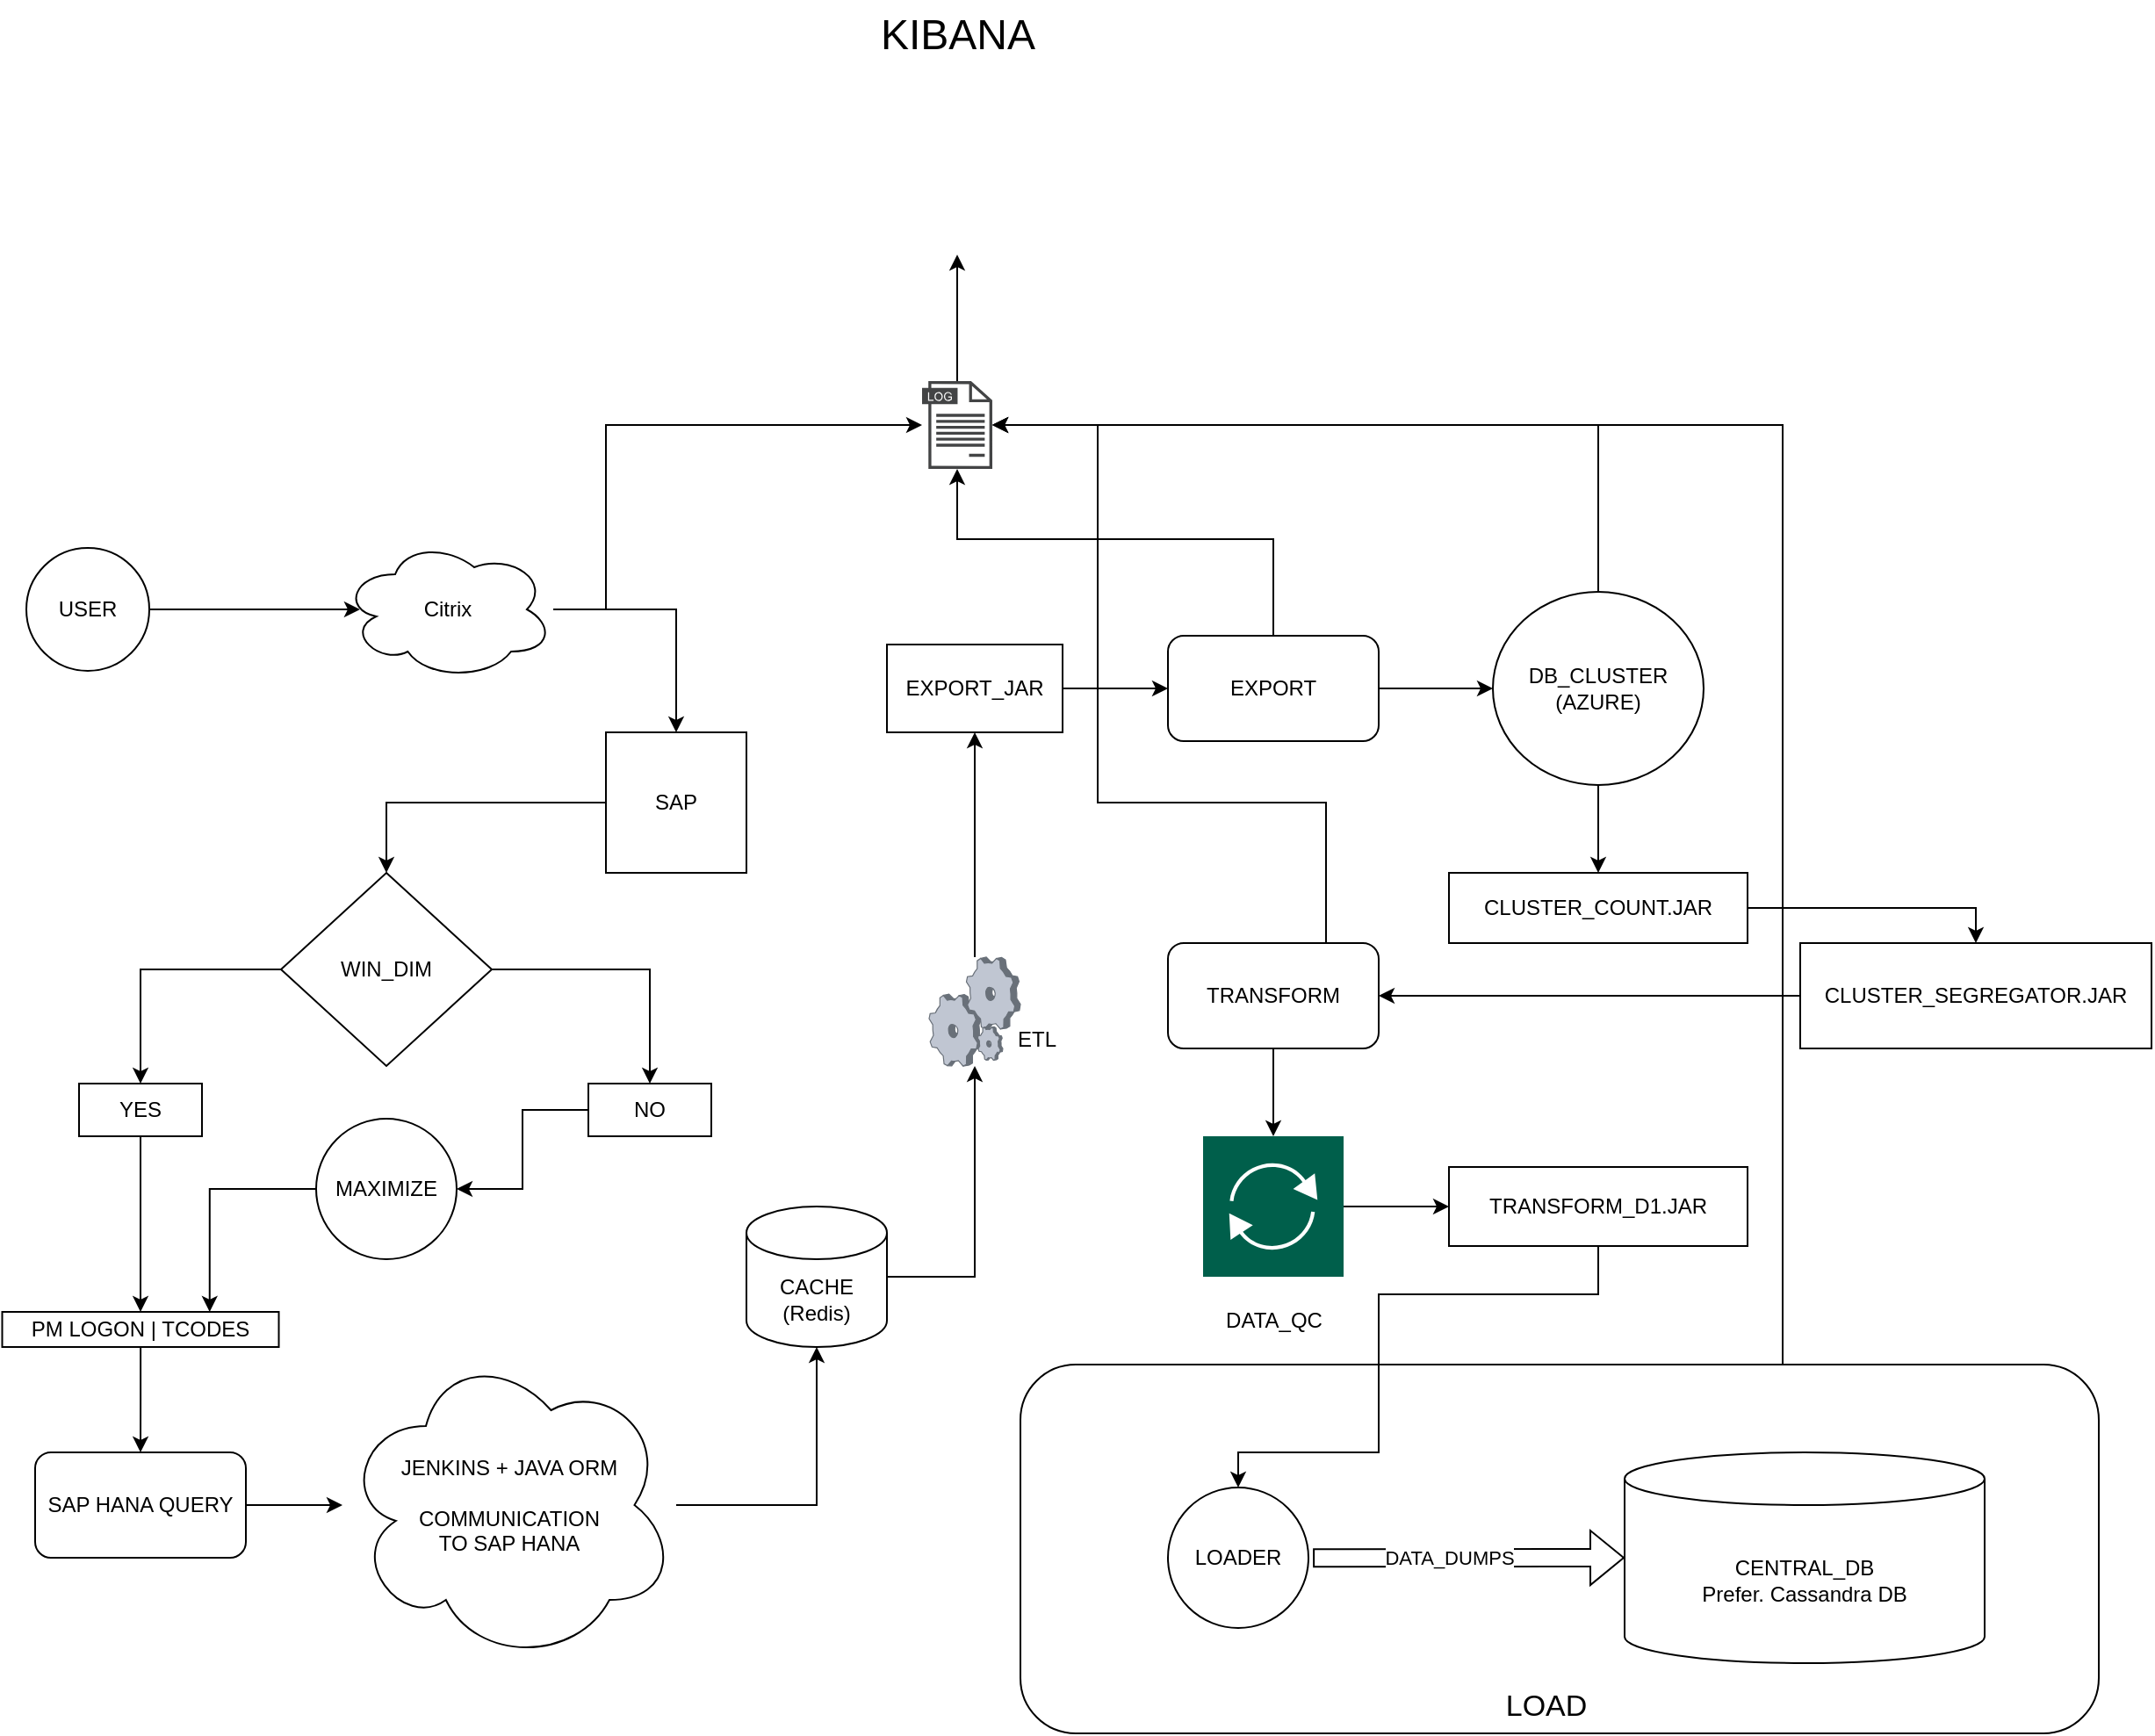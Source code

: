 <mxfile version="21.6.6" type="github">
  <diagram name="Page-1" id="rAJusWwseQRQkeMzs5lN">
    <mxGraphModel dx="2206" dy="2189" grid="1" gridSize="10" guides="1" tooltips="1" connect="1" arrows="1" fold="1" page="1" pageScale="1" pageWidth="850" pageHeight="1100" math="0" shadow="0">
      <root>
        <mxCell id="0" />
        <mxCell id="1" parent="0" />
        <mxCell id="-5sroB3yIWBTUZC9f_Cw-85" style="edgeStyle=orthogonalEdgeStyle;rounded=0;orthogonalLoop=1;jettySize=auto;html=1;" edge="1" parent="1" source="-5sroB3yIWBTUZC9f_Cw-76" target="-5sroB3yIWBTUZC9f_Cw-78">
          <mxGeometry relative="1" as="geometry">
            <Array as="points">
              <mxPoint x="1160" y="45" />
            </Array>
          </mxGeometry>
        </mxCell>
        <mxCell id="-5sroB3yIWBTUZC9f_Cw-76" value="" style="rounded=1;whiteSpace=wrap;html=1;" vertex="1" parent="1">
          <mxGeometry x="726" y="580" width="614" height="210" as="geometry" />
        </mxCell>
        <mxCell id="-5sroB3yIWBTUZC9f_Cw-8" style="edgeStyle=orthogonalEdgeStyle;rounded=0;orthogonalLoop=1;jettySize=auto;html=1;entryX=0.5;entryY=0;entryDx=0;entryDy=0;" edge="1" parent="1" source="-5sroB3yIWBTUZC9f_Cw-1" target="-5sroB3yIWBTUZC9f_Cw-7">
          <mxGeometry relative="1" as="geometry" />
        </mxCell>
        <mxCell id="-5sroB3yIWBTUZC9f_Cw-1" value="SAP" style="whiteSpace=wrap;html=1;aspect=fixed;" vertex="1" parent="1">
          <mxGeometry x="490" y="220" width="80" height="80" as="geometry" />
        </mxCell>
        <mxCell id="-5sroB3yIWBTUZC9f_Cw-5" style="edgeStyle=orthogonalEdgeStyle;rounded=0;orthogonalLoop=1;jettySize=auto;html=1;entryX=0.083;entryY=0.5;entryDx=0;entryDy=0;entryPerimeter=0;" edge="1" parent="1" source="-5sroB3yIWBTUZC9f_Cw-3" target="-5sroB3yIWBTUZC9f_Cw-4">
          <mxGeometry relative="1" as="geometry" />
        </mxCell>
        <mxCell id="-5sroB3yIWBTUZC9f_Cw-3" value="USER" style="ellipse;whiteSpace=wrap;html=1;" vertex="1" parent="1">
          <mxGeometry x="160" y="115" width="70" height="70" as="geometry" />
        </mxCell>
        <mxCell id="-5sroB3yIWBTUZC9f_Cw-6" style="edgeStyle=orthogonalEdgeStyle;rounded=0;orthogonalLoop=1;jettySize=auto;html=1;" edge="1" parent="1" source="-5sroB3yIWBTUZC9f_Cw-4" target="-5sroB3yIWBTUZC9f_Cw-1">
          <mxGeometry relative="1" as="geometry" />
        </mxCell>
        <mxCell id="-5sroB3yIWBTUZC9f_Cw-80" style="edgeStyle=orthogonalEdgeStyle;rounded=0;orthogonalLoop=1;jettySize=auto;html=1;" edge="1" parent="1" source="-5sroB3yIWBTUZC9f_Cw-4" target="-5sroB3yIWBTUZC9f_Cw-78">
          <mxGeometry relative="1" as="geometry">
            <Array as="points">
              <mxPoint x="490" y="150" />
              <mxPoint x="490" y="45" />
            </Array>
          </mxGeometry>
        </mxCell>
        <mxCell id="-5sroB3yIWBTUZC9f_Cw-4" value="Citrix" style="ellipse;shape=cloud;whiteSpace=wrap;html=1;" vertex="1" parent="1">
          <mxGeometry x="340" y="110" width="120" height="80" as="geometry" />
        </mxCell>
        <mxCell id="-5sroB3yIWBTUZC9f_Cw-10" style="edgeStyle=orthogonalEdgeStyle;rounded=0;orthogonalLoop=1;jettySize=auto;html=1;entryX=0.5;entryY=0;entryDx=0;entryDy=0;" edge="1" parent="1" source="-5sroB3yIWBTUZC9f_Cw-7" target="-5sroB3yIWBTUZC9f_Cw-9">
          <mxGeometry relative="1" as="geometry" />
        </mxCell>
        <mxCell id="-5sroB3yIWBTUZC9f_Cw-12" style="edgeStyle=orthogonalEdgeStyle;rounded=0;orthogonalLoop=1;jettySize=auto;html=1;" edge="1" parent="1" source="-5sroB3yIWBTUZC9f_Cw-7" target="-5sroB3yIWBTUZC9f_Cw-11">
          <mxGeometry relative="1" as="geometry" />
        </mxCell>
        <mxCell id="-5sroB3yIWBTUZC9f_Cw-7" value="WIN_DIM" style="rhombus;whiteSpace=wrap;html=1;" vertex="1" parent="1">
          <mxGeometry x="305" y="300" width="120" height="110" as="geometry" />
        </mxCell>
        <mxCell id="-5sroB3yIWBTUZC9f_Cw-17" style="edgeStyle=orthogonalEdgeStyle;rounded=0;orthogonalLoop=1;jettySize=auto;html=1;" edge="1" parent="1" source="-5sroB3yIWBTUZC9f_Cw-9" target="-5sroB3yIWBTUZC9f_Cw-16">
          <mxGeometry relative="1" as="geometry" />
        </mxCell>
        <mxCell id="-5sroB3yIWBTUZC9f_Cw-9" value="NO" style="rounded=0;whiteSpace=wrap;html=1;" vertex="1" parent="1">
          <mxGeometry x="480" y="420" width="70" height="30" as="geometry" />
        </mxCell>
        <mxCell id="-5sroB3yIWBTUZC9f_Cw-15" style="edgeStyle=orthogonalEdgeStyle;rounded=0;orthogonalLoop=1;jettySize=auto;html=1;entryX=0.5;entryY=0;entryDx=0;entryDy=0;" edge="1" parent="1" source="-5sroB3yIWBTUZC9f_Cw-11" target="-5sroB3yIWBTUZC9f_Cw-14">
          <mxGeometry relative="1" as="geometry" />
        </mxCell>
        <mxCell id="-5sroB3yIWBTUZC9f_Cw-11" value="YES" style="rounded=0;whiteSpace=wrap;html=1;" vertex="1" parent="1">
          <mxGeometry x="190" y="420" width="70" height="30" as="geometry" />
        </mxCell>
        <mxCell id="-5sroB3yIWBTUZC9f_Cw-20" style="edgeStyle=orthogonalEdgeStyle;rounded=0;orthogonalLoop=1;jettySize=auto;html=1;" edge="1" parent="1" source="-5sroB3yIWBTUZC9f_Cw-14">
          <mxGeometry relative="1" as="geometry">
            <mxPoint x="225" y="630" as="targetPoint" />
          </mxGeometry>
        </mxCell>
        <mxCell id="-5sroB3yIWBTUZC9f_Cw-14" value="PM LOGON | TCODES" style="rounded=0;whiteSpace=wrap;html=1;" vertex="1" parent="1">
          <mxGeometry x="146.25" y="550" width="157.5" height="20" as="geometry" />
        </mxCell>
        <mxCell id="-5sroB3yIWBTUZC9f_Cw-19" style="edgeStyle=orthogonalEdgeStyle;rounded=0;orthogonalLoop=1;jettySize=auto;html=1;entryX=0.75;entryY=0;entryDx=0;entryDy=0;" edge="1" parent="1" source="-5sroB3yIWBTUZC9f_Cw-16" target="-5sroB3yIWBTUZC9f_Cw-14">
          <mxGeometry relative="1" as="geometry" />
        </mxCell>
        <mxCell id="-5sroB3yIWBTUZC9f_Cw-16" value="MAXIMIZE" style="ellipse;whiteSpace=wrap;html=1;aspect=fixed;" vertex="1" parent="1">
          <mxGeometry x="325" y="440" width="80" height="80" as="geometry" />
        </mxCell>
        <mxCell id="-5sroB3yIWBTUZC9f_Cw-24" style="edgeStyle=orthogonalEdgeStyle;rounded=0;orthogonalLoop=1;jettySize=auto;html=1;" edge="1" parent="1" source="-5sroB3yIWBTUZC9f_Cw-21" target="-5sroB3yIWBTUZC9f_Cw-23">
          <mxGeometry relative="1" as="geometry" />
        </mxCell>
        <mxCell id="-5sroB3yIWBTUZC9f_Cw-21" value="SAP HANA QUERY" style="rounded=1;whiteSpace=wrap;html=1;" vertex="1" parent="1">
          <mxGeometry x="165" y="630" width="120" height="60" as="geometry" />
        </mxCell>
        <mxCell id="-5sroB3yIWBTUZC9f_Cw-26" style="edgeStyle=orthogonalEdgeStyle;rounded=0;orthogonalLoop=1;jettySize=auto;html=1;entryX=0.5;entryY=1;entryDx=0;entryDy=0;entryPerimeter=0;" edge="1" parent="1" source="-5sroB3yIWBTUZC9f_Cw-23" target="-5sroB3yIWBTUZC9f_Cw-25">
          <mxGeometry relative="1" as="geometry" />
        </mxCell>
        <mxCell id="-5sroB3yIWBTUZC9f_Cw-23" value="JENKINS + JAVA ORM&lt;br&gt;&lt;br&gt;COMMUNICATION&lt;br&gt;TO SAP HANA" style="ellipse;shape=cloud;whiteSpace=wrap;html=1;" vertex="1" parent="1">
          <mxGeometry x="340" y="570" width="190" height="180" as="geometry" />
        </mxCell>
        <mxCell id="-5sroB3yIWBTUZC9f_Cw-29" style="edgeStyle=orthogonalEdgeStyle;rounded=0;orthogonalLoop=1;jettySize=auto;html=1;" edge="1" parent="1" source="-5sroB3yIWBTUZC9f_Cw-25" target="-5sroB3yIWBTUZC9f_Cw-27">
          <mxGeometry relative="1" as="geometry" />
        </mxCell>
        <mxCell id="-5sroB3yIWBTUZC9f_Cw-25" value="CACHE&lt;br&gt;(Redis)" style="shape=cylinder3;whiteSpace=wrap;html=1;boundedLbl=1;backgroundOutline=1;size=15;" vertex="1" parent="1">
          <mxGeometry x="570" y="490" width="80" height="80" as="geometry" />
        </mxCell>
        <mxCell id="-5sroB3yIWBTUZC9f_Cw-37" style="edgeStyle=orthogonalEdgeStyle;rounded=0;orthogonalLoop=1;jettySize=auto;html=1;entryX=0.5;entryY=1;entryDx=0;entryDy=0;" edge="1" parent="1" source="-5sroB3yIWBTUZC9f_Cw-27" target="-5sroB3yIWBTUZC9f_Cw-36">
          <mxGeometry relative="1" as="geometry" />
        </mxCell>
        <mxCell id="-5sroB3yIWBTUZC9f_Cw-27" value="" style="verticalLabelPosition=bottom;sketch=0;aspect=fixed;html=1;verticalAlign=top;strokeColor=none;align=center;outlineConnect=0;shape=mxgraph.citrix.process;" vertex="1" parent="1">
          <mxGeometry x="674" y="348" width="52" height="62" as="geometry" />
        </mxCell>
        <mxCell id="-5sroB3yIWBTUZC9f_Cw-28" value="ETL" style="text;html=1;align=center;verticalAlign=middle;resizable=0;points=[];autosize=1;strokeColor=none;fillColor=none;" vertex="1" parent="1">
          <mxGeometry x="710" y="380" width="50" height="30" as="geometry" />
        </mxCell>
        <mxCell id="-5sroB3yIWBTUZC9f_Cw-53" style="edgeStyle=orthogonalEdgeStyle;rounded=0;orthogonalLoop=1;jettySize=auto;html=1;" edge="1" parent="1" source="-5sroB3yIWBTUZC9f_Cw-30" target="-5sroB3yIWBTUZC9f_Cw-52">
          <mxGeometry relative="1" as="geometry" />
        </mxCell>
        <mxCell id="-5sroB3yIWBTUZC9f_Cw-82" style="edgeStyle=orthogonalEdgeStyle;rounded=0;orthogonalLoop=1;jettySize=auto;html=1;" edge="1" parent="1" source="-5sroB3yIWBTUZC9f_Cw-30" target="-5sroB3yIWBTUZC9f_Cw-78">
          <mxGeometry relative="1" as="geometry">
            <Array as="points">
              <mxPoint x="870" y="110" />
              <mxPoint x="690" y="110" />
            </Array>
          </mxGeometry>
        </mxCell>
        <mxCell id="-5sroB3yIWBTUZC9f_Cw-30" value="EXPORT" style="rounded=1;whiteSpace=wrap;html=1;" vertex="1" parent="1">
          <mxGeometry x="810" y="165" width="120" height="60" as="geometry" />
        </mxCell>
        <mxCell id="-5sroB3yIWBTUZC9f_Cw-66" style="edgeStyle=orthogonalEdgeStyle;rounded=0;orthogonalLoop=1;jettySize=auto;html=1;" edge="1" parent="1" source="-5sroB3yIWBTUZC9f_Cw-31" target="-5sroB3yIWBTUZC9f_Cw-64">
          <mxGeometry relative="1" as="geometry" />
        </mxCell>
        <mxCell id="-5sroB3yIWBTUZC9f_Cw-83" style="edgeStyle=orthogonalEdgeStyle;rounded=0;orthogonalLoop=1;jettySize=auto;html=1;" edge="1" parent="1" source="-5sroB3yIWBTUZC9f_Cw-31" target="-5sroB3yIWBTUZC9f_Cw-78">
          <mxGeometry relative="1" as="geometry">
            <Array as="points">
              <mxPoint x="900" y="260" />
              <mxPoint x="770" y="260" />
              <mxPoint x="770" y="45" />
            </Array>
          </mxGeometry>
        </mxCell>
        <mxCell id="-5sroB3yIWBTUZC9f_Cw-31" value="TRANSFORM" style="rounded=1;whiteSpace=wrap;html=1;" vertex="1" parent="1">
          <mxGeometry x="810" y="340" width="120" height="60" as="geometry" />
        </mxCell>
        <mxCell id="-5sroB3yIWBTUZC9f_Cw-38" style="edgeStyle=orthogonalEdgeStyle;rounded=0;orthogonalLoop=1;jettySize=auto;html=1;" edge="1" parent="1" source="-5sroB3yIWBTUZC9f_Cw-36" target="-5sroB3yIWBTUZC9f_Cw-30">
          <mxGeometry relative="1" as="geometry" />
        </mxCell>
        <mxCell id="-5sroB3yIWBTUZC9f_Cw-36" value="EXPORT_JAR" style="html=1;dashed=0;whiteSpace=wrap;" vertex="1" parent="1">
          <mxGeometry x="650" y="170" width="100" height="50" as="geometry" />
        </mxCell>
        <mxCell id="-5sroB3yIWBTUZC9f_Cw-57" style="edgeStyle=orthogonalEdgeStyle;rounded=0;orthogonalLoop=1;jettySize=auto;html=1;entryX=0.5;entryY=0;entryDx=0;entryDy=0;" edge="1" parent="1" source="-5sroB3yIWBTUZC9f_Cw-52" target="-5sroB3yIWBTUZC9f_Cw-55">
          <mxGeometry relative="1" as="geometry" />
        </mxCell>
        <mxCell id="-5sroB3yIWBTUZC9f_Cw-81" style="edgeStyle=orthogonalEdgeStyle;rounded=0;orthogonalLoop=1;jettySize=auto;html=1;" edge="1" parent="1" source="-5sroB3yIWBTUZC9f_Cw-52" target="-5sroB3yIWBTUZC9f_Cw-78">
          <mxGeometry relative="1" as="geometry">
            <Array as="points">
              <mxPoint x="1055" y="45" />
            </Array>
          </mxGeometry>
        </mxCell>
        <mxCell id="-5sroB3yIWBTUZC9f_Cw-52" value="DB_CLUSTER&lt;br&gt;(AZURE)" style="shape=ellipse;html=1;dashed=0;whiteSpace=wrap;perimeter=ellipsePerimeter;" vertex="1" parent="1">
          <mxGeometry x="995" y="140" width="120" height="110" as="geometry" />
        </mxCell>
        <mxCell id="-5sroB3yIWBTUZC9f_Cw-58" style="edgeStyle=orthogonalEdgeStyle;rounded=0;orthogonalLoop=1;jettySize=auto;html=1;entryX=0.5;entryY=0;entryDx=0;entryDy=0;" edge="1" parent="1" source="-5sroB3yIWBTUZC9f_Cw-55" target="-5sroB3yIWBTUZC9f_Cw-56">
          <mxGeometry relative="1" as="geometry" />
        </mxCell>
        <mxCell id="-5sroB3yIWBTUZC9f_Cw-55" value="CLUSTER_COUNT.JAR&lt;br&gt;" style="rounded=0;whiteSpace=wrap;html=1;" vertex="1" parent="1">
          <mxGeometry x="970" y="300" width="170" height="40" as="geometry" />
        </mxCell>
        <mxCell id="-5sroB3yIWBTUZC9f_Cw-63" style="edgeStyle=orthogonalEdgeStyle;rounded=0;orthogonalLoop=1;jettySize=auto;html=1;entryX=1;entryY=0.5;entryDx=0;entryDy=0;" edge="1" parent="1" source="-5sroB3yIWBTUZC9f_Cw-56" target="-5sroB3yIWBTUZC9f_Cw-31">
          <mxGeometry relative="1" as="geometry" />
        </mxCell>
        <mxCell id="-5sroB3yIWBTUZC9f_Cw-56" value="CLUSTER_SEGREGATOR.JAR" style="rounded=0;whiteSpace=wrap;html=1;" vertex="1" parent="1">
          <mxGeometry x="1170" y="340" width="200" height="60" as="geometry" />
        </mxCell>
        <mxCell id="-5sroB3yIWBTUZC9f_Cw-59" style="edgeStyle=orthogonalEdgeStyle;rounded=0;orthogonalLoop=1;jettySize=auto;html=1;exitX=0.5;exitY=1;exitDx=0;exitDy=0;" edge="1" parent="1" source="-5sroB3yIWBTUZC9f_Cw-31" target="-5sroB3yIWBTUZC9f_Cw-31">
          <mxGeometry relative="1" as="geometry" />
        </mxCell>
        <mxCell id="-5sroB3yIWBTUZC9f_Cw-68" style="edgeStyle=orthogonalEdgeStyle;rounded=0;orthogonalLoop=1;jettySize=auto;html=1;" edge="1" parent="1" source="-5sroB3yIWBTUZC9f_Cw-64" target="-5sroB3yIWBTUZC9f_Cw-67">
          <mxGeometry relative="1" as="geometry" />
        </mxCell>
        <mxCell id="-5sroB3yIWBTUZC9f_Cw-64" value="" style="sketch=0;pointerEvents=1;shadow=0;dashed=0;html=1;strokeColor=none;fillColor=#005F4B;labelPosition=center;verticalLabelPosition=bottom;verticalAlign=top;align=center;outlineConnect=0;shape=mxgraph.veeam2.veeam_proxy;" vertex="1" parent="1">
          <mxGeometry x="830" y="450" width="80" height="80" as="geometry" />
        </mxCell>
        <mxCell id="-5sroB3yIWBTUZC9f_Cw-65" value="DATA_QC" style="text;html=1;align=center;verticalAlign=middle;resizable=0;points=[];autosize=1;strokeColor=none;fillColor=none;" vertex="1" parent="1">
          <mxGeometry x="830" y="540" width="80" height="30" as="geometry" />
        </mxCell>
        <mxCell id="-5sroB3yIWBTUZC9f_Cw-70" style="edgeStyle=orthogonalEdgeStyle;rounded=0;orthogonalLoop=1;jettySize=auto;html=1;entryX=0.5;entryY=0;entryDx=0;entryDy=0;" edge="1" parent="1" source="-5sroB3yIWBTUZC9f_Cw-67" target="-5sroB3yIWBTUZC9f_Cw-69">
          <mxGeometry relative="1" as="geometry">
            <Array as="points">
              <mxPoint x="1055" y="540" />
              <mxPoint x="930" y="540" />
              <mxPoint x="930" y="630" />
              <mxPoint x="850" y="630" />
            </Array>
          </mxGeometry>
        </mxCell>
        <mxCell id="-5sroB3yIWBTUZC9f_Cw-67" value="TRANSFORM_D1.JAR" style="html=1;dashed=0;whiteSpace=wrap;" vertex="1" parent="1">
          <mxGeometry x="970" y="467.5" width="170" height="45" as="geometry" />
        </mxCell>
        <mxCell id="-5sroB3yIWBTUZC9f_Cw-69" value="LOADER" style="ellipse;whiteSpace=wrap;html=1;aspect=fixed;" vertex="1" parent="1">
          <mxGeometry x="810" y="650" width="80" height="80" as="geometry" />
        </mxCell>
        <mxCell id="-5sroB3yIWBTUZC9f_Cw-71" value="CENTRAL_DB&lt;br&gt;Prefer. Cassandra DB" style="shape=cylinder3;whiteSpace=wrap;html=1;boundedLbl=1;backgroundOutline=1;size=15;" vertex="1" parent="1">
          <mxGeometry x="1070" y="630" width="205" height="120" as="geometry" />
        </mxCell>
        <mxCell id="-5sroB3yIWBTUZC9f_Cw-72" value="" style="shape=flexArrow;endArrow=classic;html=1;rounded=0;entryX=0;entryY=0.5;entryDx=0;entryDy=0;entryPerimeter=0;exitX=1.032;exitY=0.502;exitDx=0;exitDy=0;exitPerimeter=0;" edge="1" parent="1" source="-5sroB3yIWBTUZC9f_Cw-69" target="-5sroB3yIWBTUZC9f_Cw-71">
          <mxGeometry width="50" height="50" relative="1" as="geometry">
            <mxPoint x="900" y="690" as="sourcePoint" />
            <mxPoint x="950" y="640" as="targetPoint" />
          </mxGeometry>
        </mxCell>
        <mxCell id="-5sroB3yIWBTUZC9f_Cw-74" value="DATA_DUMPS" style="edgeLabel;html=1;align=center;verticalAlign=middle;resizable=0;points=[];" vertex="1" connectable="0" parent="-5sroB3yIWBTUZC9f_Cw-72">
          <mxGeometry x="-0.317" y="-1" relative="1" as="geometry">
            <mxPoint x="17" y="-1" as="offset" />
          </mxGeometry>
        </mxCell>
        <mxCell id="-5sroB3yIWBTUZC9f_Cw-77" value="&lt;font style=&quot;font-size: 17px;&quot;&gt;LOAD&lt;/font&gt;" style="text;html=1;align=center;verticalAlign=middle;resizable=0;points=[];autosize=1;strokeColor=none;fillColor=none;" vertex="1" parent="1">
          <mxGeometry x="990" y="760" width="70" height="30" as="geometry" />
        </mxCell>
        <mxCell id="-5sroB3yIWBTUZC9f_Cw-87" style="edgeStyle=orthogonalEdgeStyle;rounded=0;orthogonalLoop=1;jettySize=auto;html=1;" edge="1" parent="1" source="-5sroB3yIWBTUZC9f_Cw-78" target="-5sroB3yIWBTUZC9f_Cw-86">
          <mxGeometry relative="1" as="geometry" />
        </mxCell>
        <mxCell id="-5sroB3yIWBTUZC9f_Cw-78" value="" style="sketch=0;pointerEvents=1;shadow=0;dashed=0;html=1;strokeColor=none;fillColor=#434445;aspect=fixed;labelPosition=center;verticalLabelPosition=bottom;verticalAlign=top;align=center;outlineConnect=0;shape=mxgraph.vvd.log_files;" vertex="1" parent="1">
          <mxGeometry x="670" y="20" width="40" height="50" as="geometry" />
        </mxCell>
        <mxCell id="-5sroB3yIWBTUZC9f_Cw-86" value="" style="shape=image;html=1;verticalAlign=top;verticalLabelPosition=bottom;labelBackgroundColor=#ffffff;imageAspect=0;aspect=fixed;image=https://cdn1.iconfinder.com/data/icons/modern-set-of-digital-symbols/48/play_visualisation_effect-128.png" vertex="1" parent="1">
          <mxGeometry x="626" y="-180" width="128" height="128" as="geometry" />
        </mxCell>
        <mxCell id="-5sroB3yIWBTUZC9f_Cw-88" value="&lt;font style=&quot;font-size: 24px;&quot;&gt;KIBANA&lt;/font&gt;" style="text;html=1;align=center;verticalAlign=middle;resizable=0;points=[];autosize=1;strokeColor=none;fillColor=none;strokeWidth=2;" vertex="1" parent="1">
          <mxGeometry x="635" y="-197" width="110" height="40" as="geometry" />
        </mxCell>
      </root>
    </mxGraphModel>
  </diagram>
</mxfile>
